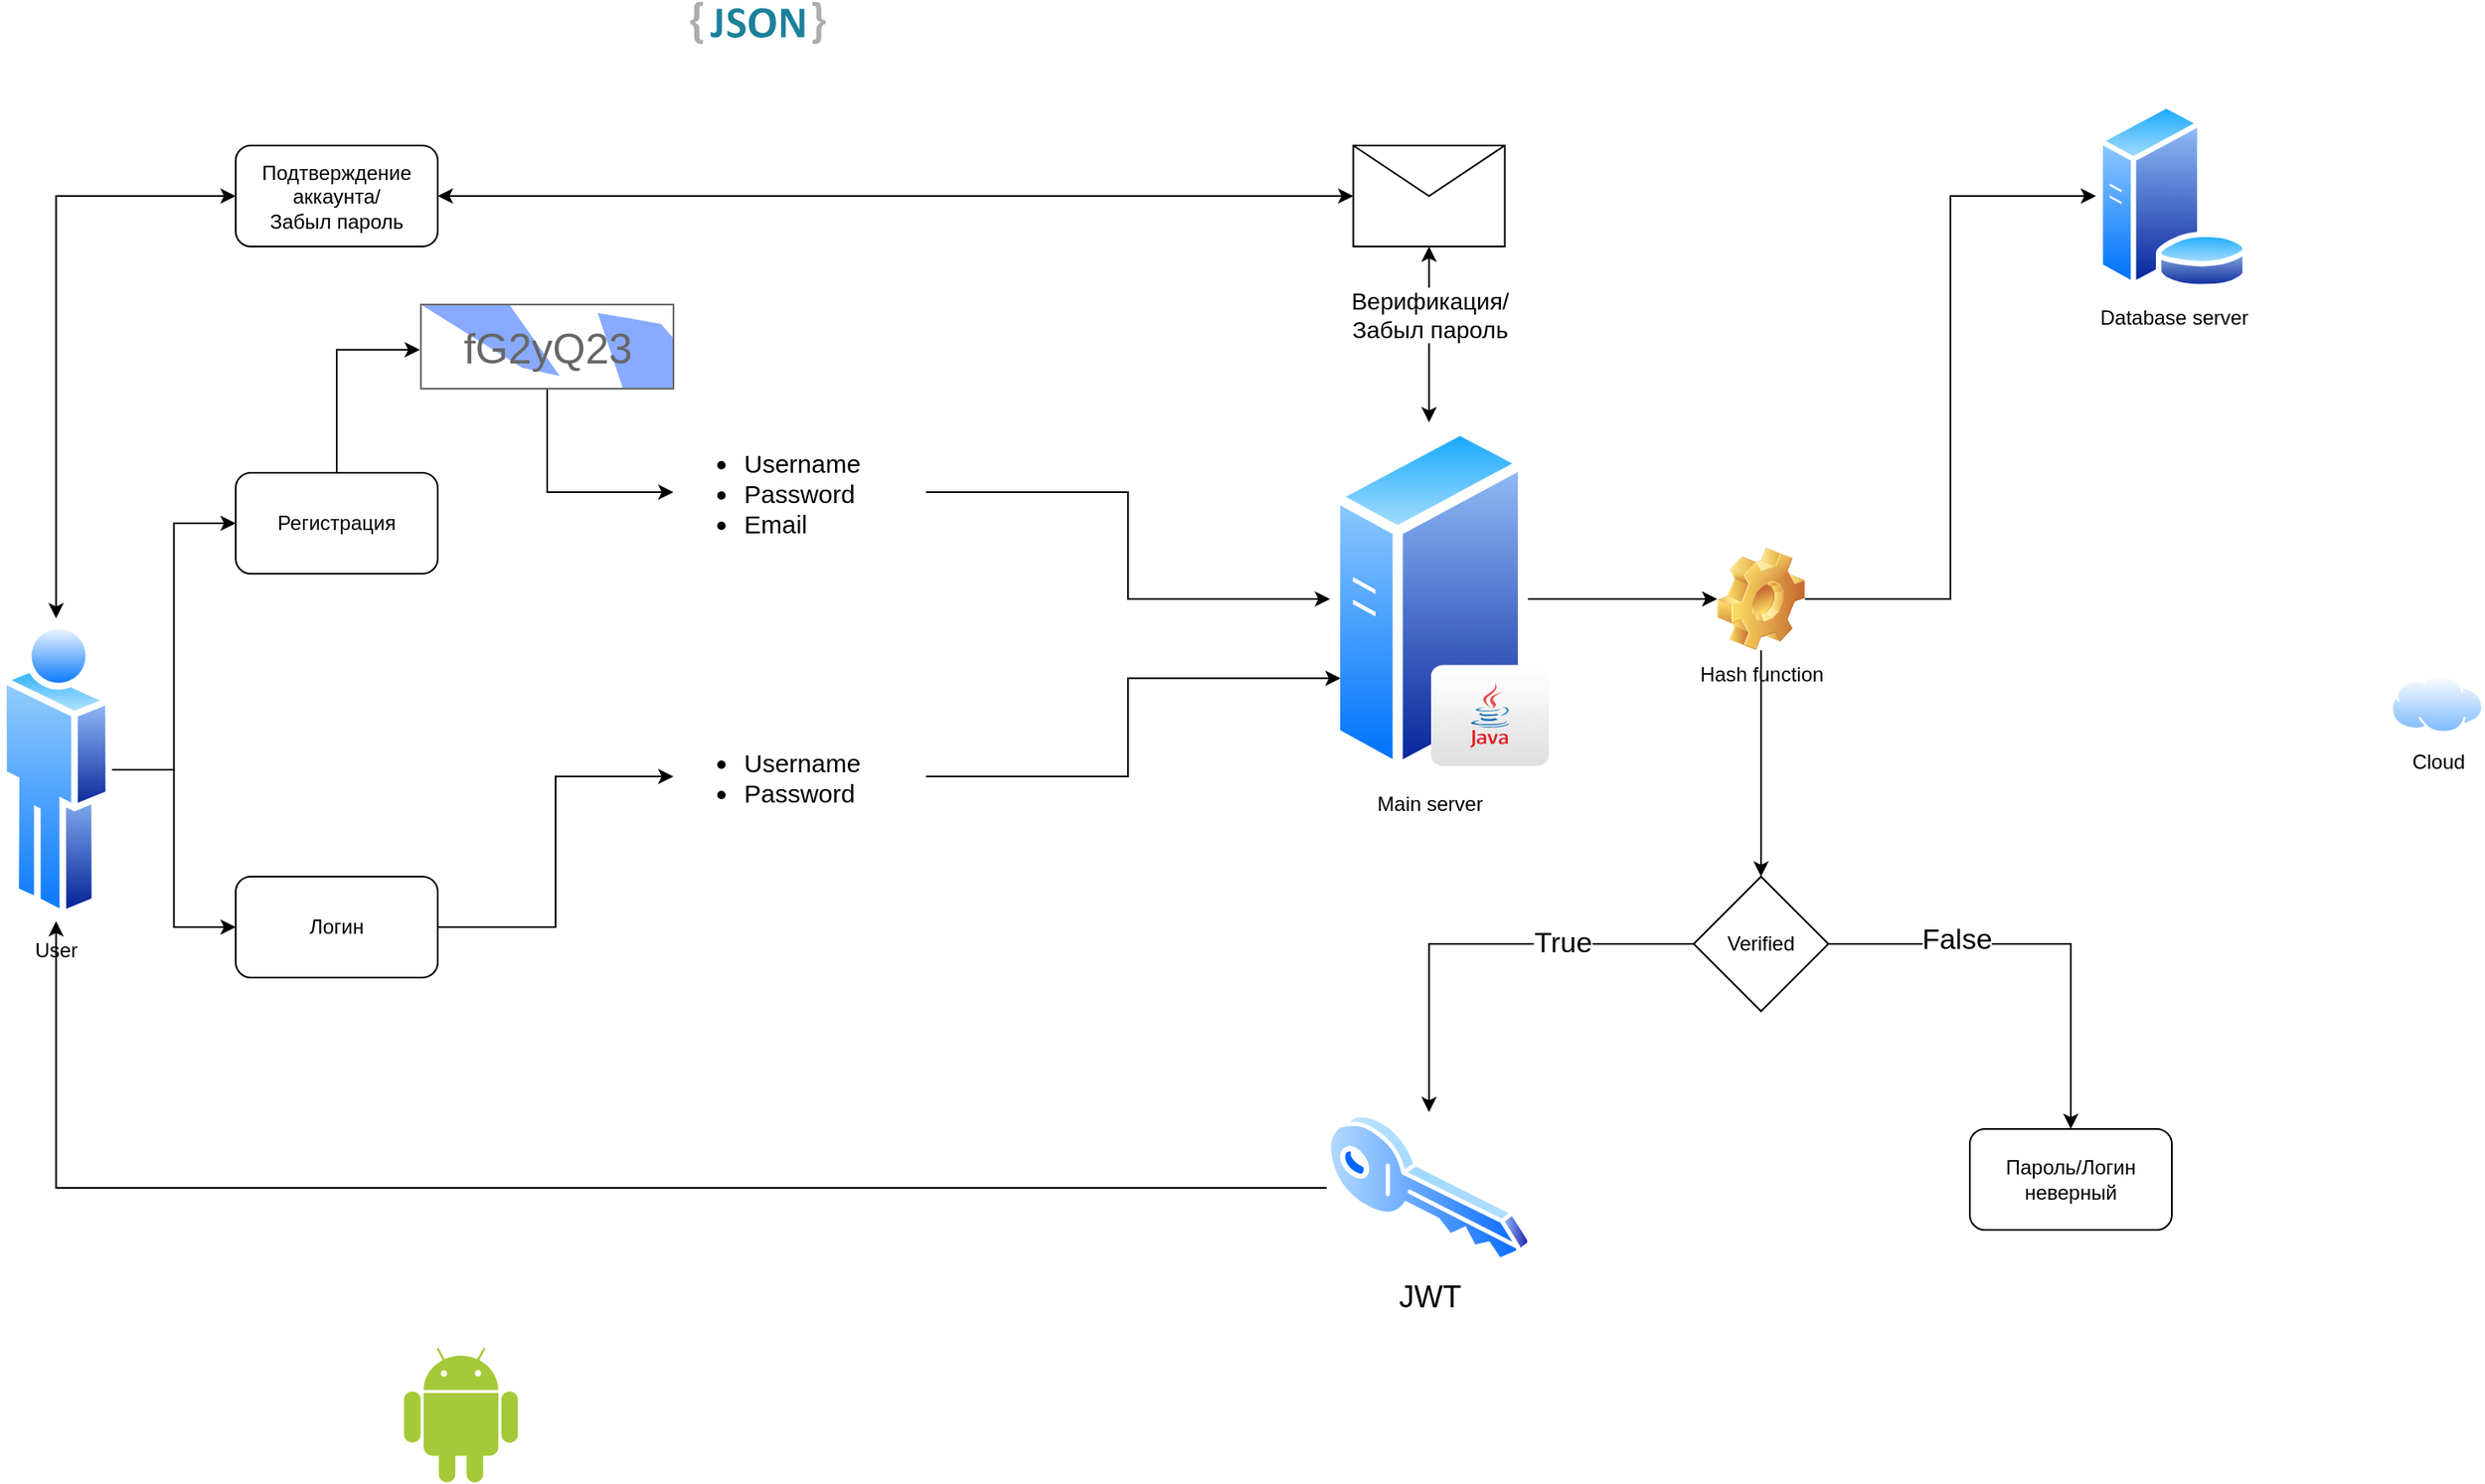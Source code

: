 <mxfile version="24.7.10">
  <diagram name="Страница — 1" id="QKNt265_Iv7t7Sv83_EB">
    <mxGraphModel dx="1509" dy="821" grid="1" gridSize="10" guides="1" tooltips="1" connect="1" arrows="1" fold="1" page="1" pageScale="1" pageWidth="850" pageHeight="1100" math="0" shadow="0">
      <root>
        <mxCell id="0" />
        <mxCell id="1" parent="0" />
        <mxCell id="BMl1e_dXPQe9FOXhRGfQ-3" value="Регистрация" style="rounded=1;whiteSpace=wrap;html=1;" vertex="1" parent="1">
          <mxGeometry x="190" y="290" width="120" height="60" as="geometry" />
        </mxCell>
        <mxCell id="BMl1e_dXPQe9FOXhRGfQ-56" style="edgeStyle=orthogonalEdgeStyle;rounded=0;orthogonalLoop=1;jettySize=auto;html=1;entryX=0;entryY=0.5;entryDx=0;entryDy=0;" edge="1" parent="1" source="BMl1e_dXPQe9FOXhRGfQ-6" target="BMl1e_dXPQe9FOXhRGfQ-55">
          <mxGeometry relative="1" as="geometry" />
        </mxCell>
        <mxCell id="BMl1e_dXPQe9FOXhRGfQ-6" value="Логин" style="rounded=1;whiteSpace=wrap;html=1;" vertex="1" parent="1">
          <mxGeometry x="190" y="530" width="120" height="60" as="geometry" />
        </mxCell>
        <mxCell id="BMl1e_dXPQe9FOXhRGfQ-41" style="edgeStyle=orthogonalEdgeStyle;rounded=0;orthogonalLoop=1;jettySize=auto;html=1;entryX=0;entryY=0.5;entryDx=0;entryDy=0;" edge="1" parent="1" source="BMl1e_dXPQe9FOXhRGfQ-14" target="BMl1e_dXPQe9FOXhRGfQ-15">
          <mxGeometry relative="1" as="geometry" />
        </mxCell>
        <mxCell id="BMl1e_dXPQe9FOXhRGfQ-63" style="edgeStyle=orthogonalEdgeStyle;rounded=0;orthogonalLoop=1;jettySize=auto;html=1;entryX=0.5;entryY=0;entryDx=0;entryDy=0;" edge="1" parent="1" source="BMl1e_dXPQe9FOXhRGfQ-14" target="BMl1e_dXPQe9FOXhRGfQ-62">
          <mxGeometry relative="1" as="geometry" />
        </mxCell>
        <mxCell id="BMl1e_dXPQe9FOXhRGfQ-14" value="Hash function" style="shape=image;html=1;verticalLabelPosition=bottom;verticalAlign=top;imageAspect=1;aspect=fixed;image=img/clipart/Gear_128x128.png" vertex="1" parent="1">
          <mxGeometry x="1070" y="334.5" width="52" height="61" as="geometry" />
        </mxCell>
        <mxCell id="BMl1e_dXPQe9FOXhRGfQ-15" value="Database server" style="image;aspect=fixed;perimeter=ellipsePerimeter;html=1;align=center;shadow=0;dashed=0;spacingTop=3;image=img/lib/active_directory/database_server.svg;" vertex="1" parent="1">
          <mxGeometry x="1295" y="70" width="91.02" height="111" as="geometry" />
        </mxCell>
        <mxCell id="BMl1e_dXPQe9FOXhRGfQ-16" value="Cloud" style="image;aspect=fixed;perimeter=ellipsePerimeter;html=1;align=center;shadow=0;dashed=0;spacingTop=3;image=img/lib/active_directory/internet_cloud.svg;" vertex="1" parent="1">
          <mxGeometry x="1470" y="410" width="55" height="34.65" as="geometry" />
        </mxCell>
        <mxCell id="BMl1e_dXPQe9FOXhRGfQ-23" style="edgeStyle=orthogonalEdgeStyle;rounded=0;orthogonalLoop=1;jettySize=auto;html=1;entryX=0;entryY=0.5;entryDx=0;entryDy=0;" edge="1" parent="1" source="BMl1e_dXPQe9FOXhRGfQ-21" target="BMl1e_dXPQe9FOXhRGfQ-3">
          <mxGeometry relative="1" as="geometry" />
        </mxCell>
        <mxCell id="BMl1e_dXPQe9FOXhRGfQ-24" style="edgeStyle=orthogonalEdgeStyle;rounded=0;orthogonalLoop=1;jettySize=auto;html=1;entryX=0;entryY=0.5;entryDx=0;entryDy=0;" edge="1" parent="1" source="BMl1e_dXPQe9FOXhRGfQ-21" target="BMl1e_dXPQe9FOXhRGfQ-6">
          <mxGeometry relative="1" as="geometry" />
        </mxCell>
        <mxCell id="BMl1e_dXPQe9FOXhRGfQ-21" value="User" style="image;aspect=fixed;perimeter=ellipsePerimeter;html=1;align=center;shadow=0;dashed=0;spacingTop=3;image=img/lib/active_directory/user.svg;" vertex="1" parent="1">
          <mxGeometry x="50" y="376.5" width="66.6" height="180" as="geometry" />
        </mxCell>
        <mxCell id="BMl1e_dXPQe9FOXhRGfQ-27" value="" style="group" vertex="1" connectable="0" parent="1">
          <mxGeometry x="840" y="260" width="130" height="210" as="geometry" />
        </mxCell>
        <mxCell id="BMl1e_dXPQe9FOXhRGfQ-17" value="Main server" style="image;aspect=fixed;perimeter=ellipsePerimeter;html=1;align=center;shadow=0;dashed=0;spacingTop=3;image=img/lib/active_directory/generic_server.svg;" vertex="1" parent="BMl1e_dXPQe9FOXhRGfQ-27">
          <mxGeometry width="117.6" height="210" as="geometry" />
        </mxCell>
        <mxCell id="BMl1e_dXPQe9FOXhRGfQ-26" value="" style="dashed=0;outlineConnect=0;html=1;align=center;labelPosition=center;verticalLabelPosition=bottom;verticalAlign=top;shape=mxgraph.webicons.java;gradientColor=#DFDEDE" vertex="1" parent="BMl1e_dXPQe9FOXhRGfQ-27">
          <mxGeometry x="60" y="144.25" width="70" height="60" as="geometry" />
        </mxCell>
        <mxCell id="BMl1e_dXPQe9FOXhRGfQ-28" value="" style="dashed=0;outlineConnect=0;html=1;align=center;labelPosition=center;verticalLabelPosition=bottom;verticalAlign=top;shape=mxgraph.weblogos.android;fillColor=#A4CA39;strokeColor=none" vertex="1" parent="1">
          <mxGeometry x="290" y="810" width="67.6" height="80" as="geometry" />
        </mxCell>
        <mxCell id="BMl1e_dXPQe9FOXhRGfQ-29" value="" style="dashed=0;outlineConnect=0;html=1;align=center;labelPosition=center;verticalLabelPosition=bottom;verticalAlign=top;shape=mxgraph.weblogos.json_2" vertex="1" parent="1">
          <mxGeometry x="460" y="10" width="80.4" height="25.2" as="geometry" />
        </mxCell>
        <mxCell id="BMl1e_dXPQe9FOXhRGfQ-39" style="edgeStyle=orthogonalEdgeStyle;rounded=0;orthogonalLoop=1;jettySize=auto;html=1;entryX=0;entryY=0.5;entryDx=0;entryDy=0;" edge="1" parent="1" source="BMl1e_dXPQe9FOXhRGfQ-35" target="BMl1e_dXPQe9FOXhRGfQ-17">
          <mxGeometry relative="1" as="geometry" />
        </mxCell>
        <mxCell id="BMl1e_dXPQe9FOXhRGfQ-35" value="&lt;ul style=&quot;font-size: 15px;&quot;&gt;&lt;li&gt;Username&lt;/li&gt;&lt;li&gt;Password&lt;/li&gt;&lt;li&gt;Email&lt;/li&gt;&lt;/ul&gt;" style="text;strokeColor=none;fillColor=none;html=1;whiteSpace=wrap;verticalAlign=middle;overflow=hidden;arcSize=12;imageHeight=24;" vertex="1" parent="1">
          <mxGeometry x="450" y="226.5" width="150" height="150" as="geometry" />
        </mxCell>
        <mxCell id="BMl1e_dXPQe9FOXhRGfQ-40" style="edgeStyle=orthogonalEdgeStyle;rounded=0;orthogonalLoop=1;jettySize=auto;html=1;entryX=0;entryY=0.5;entryDx=0;entryDy=0;" edge="1" parent="1" source="BMl1e_dXPQe9FOXhRGfQ-17" target="BMl1e_dXPQe9FOXhRGfQ-14">
          <mxGeometry relative="1" as="geometry" />
        </mxCell>
        <mxCell id="BMl1e_dXPQe9FOXhRGfQ-47" style="edgeStyle=orthogonalEdgeStyle;rounded=0;orthogonalLoop=1;jettySize=auto;html=1;entryX=1;entryY=0.5;entryDx=0;entryDy=0;startArrow=classic;startFill=1;" edge="1" parent="1" source="BMl1e_dXPQe9FOXhRGfQ-43" target="BMl1e_dXPQe9FOXhRGfQ-46">
          <mxGeometry relative="1" as="geometry" />
        </mxCell>
        <mxCell id="BMl1e_dXPQe9FOXhRGfQ-43" value="" style="shape=message;html=1;html=1;outlineConnect=0;labelPosition=center;verticalLabelPosition=bottom;align=center;verticalAlign=top;" vertex="1" parent="1">
          <mxGeometry x="853.8" y="95.5" width="90" height="60" as="geometry" />
        </mxCell>
        <mxCell id="BMl1e_dXPQe9FOXhRGfQ-44" style="edgeStyle=orthogonalEdgeStyle;rounded=0;orthogonalLoop=1;jettySize=auto;html=1;entryX=0.5;entryY=1;entryDx=0;entryDy=0;startArrow=classic;startFill=1;" edge="1" parent="1" source="BMl1e_dXPQe9FOXhRGfQ-17" target="BMl1e_dXPQe9FOXhRGfQ-43">
          <mxGeometry relative="1" as="geometry" />
        </mxCell>
        <mxCell id="BMl1e_dXPQe9FOXhRGfQ-53" value="&lt;font style=&quot;font-size: 14px;&quot;&gt;Верификация/&lt;/font&gt;&lt;div style=&quot;font-size: 14px;&quot;&gt;&lt;font style=&quot;font-size: 14px;&quot;&gt;Забыл пароль&lt;/font&gt;&lt;/div&gt;" style="edgeLabel;html=1;align=center;verticalAlign=middle;resizable=0;points=[];" vertex="1" connectable="0" parent="BMl1e_dXPQe9FOXhRGfQ-44">
          <mxGeometry x="0.228" relative="1" as="geometry">
            <mxPoint as="offset" />
          </mxGeometry>
        </mxCell>
        <mxCell id="BMl1e_dXPQe9FOXhRGfQ-48" style="edgeStyle=orthogonalEdgeStyle;rounded=0;orthogonalLoop=1;jettySize=auto;html=1;entryX=0.5;entryY=0;entryDx=0;entryDy=0;startArrow=classic;startFill=1;" edge="1" parent="1" source="BMl1e_dXPQe9FOXhRGfQ-46" target="BMl1e_dXPQe9FOXhRGfQ-21">
          <mxGeometry relative="1" as="geometry" />
        </mxCell>
        <mxCell id="BMl1e_dXPQe9FOXhRGfQ-46" value="Подтверждение аккаун&lt;span style=&quot;background-color: initial;&quot;&gt;та/&lt;/span&gt;&lt;div&gt;Забыл пароль&lt;span style=&quot;background-color: initial;&quot;&gt;&lt;br&gt;&lt;/span&gt;&lt;/div&gt;" style="rounded=1;whiteSpace=wrap;html=1;" vertex="1" parent="1">
          <mxGeometry x="190" y="95.5" width="120" height="60" as="geometry" />
        </mxCell>
        <mxCell id="BMl1e_dXPQe9FOXhRGfQ-57" style="edgeStyle=orthogonalEdgeStyle;rounded=0;orthogonalLoop=1;jettySize=auto;html=1;entryX=0;entryY=0.75;entryDx=0;entryDy=0;" edge="1" parent="1" source="BMl1e_dXPQe9FOXhRGfQ-55" target="BMl1e_dXPQe9FOXhRGfQ-17">
          <mxGeometry relative="1" as="geometry" />
        </mxCell>
        <mxCell id="BMl1e_dXPQe9FOXhRGfQ-55" value="&lt;ul style=&quot;font-size: 15px;&quot;&gt;&lt;li&gt;Username&lt;/li&gt;&lt;li&gt;Password&lt;/li&gt;&lt;/ul&gt;" style="text;strokeColor=none;fillColor=none;html=1;whiteSpace=wrap;verticalAlign=middle;overflow=hidden;arcSize=12;imageHeight=24;" vertex="1" parent="1">
          <mxGeometry x="450" y="395.5" width="150" height="150" as="geometry" />
        </mxCell>
        <mxCell id="BMl1e_dXPQe9FOXhRGfQ-61" style="edgeStyle=orthogonalEdgeStyle;rounded=0;orthogonalLoop=1;jettySize=auto;html=1;entryX=0.5;entryY=1;entryDx=0;entryDy=0;" edge="1" parent="1" source="BMl1e_dXPQe9FOXhRGfQ-58" target="BMl1e_dXPQe9FOXhRGfQ-21">
          <mxGeometry relative="1" as="geometry" />
        </mxCell>
        <mxCell id="BMl1e_dXPQe9FOXhRGfQ-58" value="&lt;font style=&quot;font-size: 18px;&quot;&gt;JWT&lt;/font&gt;" style="image;aspect=fixed;perimeter=ellipsePerimeter;html=1;align=center;shadow=0;dashed=0;spacingTop=3;image=img/lib/active_directory/key.svg;" vertex="1" parent="1">
          <mxGeometry x="837.99" y="670" width="121.62" height="90" as="geometry" />
        </mxCell>
        <mxCell id="BMl1e_dXPQe9FOXhRGfQ-66" style="edgeStyle=orthogonalEdgeStyle;rounded=0;orthogonalLoop=1;jettySize=auto;html=1;entryX=0.5;entryY=0;entryDx=0;entryDy=0;" edge="1" parent="1" source="BMl1e_dXPQe9FOXhRGfQ-62" target="BMl1e_dXPQe9FOXhRGfQ-58">
          <mxGeometry relative="1" as="geometry" />
        </mxCell>
        <mxCell id="BMl1e_dXPQe9FOXhRGfQ-67" value="&lt;font style=&quot;font-size: 17px;&quot;&gt;True&lt;/font&gt;" style="edgeLabel;html=1;align=center;verticalAlign=middle;resizable=0;points=[];" vertex="1" connectable="0" parent="BMl1e_dXPQe9FOXhRGfQ-66">
          <mxGeometry x="-0.388" relative="1" as="geometry">
            <mxPoint as="offset" />
          </mxGeometry>
        </mxCell>
        <mxCell id="BMl1e_dXPQe9FOXhRGfQ-71" style="edgeStyle=orthogonalEdgeStyle;rounded=0;orthogonalLoop=1;jettySize=auto;html=1;entryX=0.5;entryY=0;entryDx=0;entryDy=0;" edge="1" parent="1" source="BMl1e_dXPQe9FOXhRGfQ-62" target="BMl1e_dXPQe9FOXhRGfQ-68">
          <mxGeometry relative="1" as="geometry" />
        </mxCell>
        <mxCell id="BMl1e_dXPQe9FOXhRGfQ-73" value="&lt;font style=&quot;font-size: 17px;&quot;&gt;False&lt;/font&gt;" style="edgeLabel;html=1;align=center;verticalAlign=middle;resizable=0;points=[];" vertex="1" connectable="0" parent="BMl1e_dXPQe9FOXhRGfQ-71">
          <mxGeometry x="-0.406" y="2" relative="1" as="geometry">
            <mxPoint as="offset" />
          </mxGeometry>
        </mxCell>
        <mxCell id="BMl1e_dXPQe9FOXhRGfQ-62" value="Verified" style="rhombus;whiteSpace=wrap;html=1;" vertex="1" parent="1">
          <mxGeometry x="1056" y="530" width="80" height="80" as="geometry" />
        </mxCell>
        <mxCell id="BMl1e_dXPQe9FOXhRGfQ-68" value="Пароль/Логин неверный" style="rounded=1;whiteSpace=wrap;html=1;" vertex="1" parent="1">
          <mxGeometry x="1220" y="680" width="120" height="60" as="geometry" />
        </mxCell>
        <mxCell id="BMl1e_dXPQe9FOXhRGfQ-77" style="edgeStyle=orthogonalEdgeStyle;rounded=0;orthogonalLoop=1;jettySize=auto;html=1;entryX=0;entryY=0.5;entryDx=0;entryDy=0;" edge="1" parent="1" source="BMl1e_dXPQe9FOXhRGfQ-75" target="BMl1e_dXPQe9FOXhRGfQ-35">
          <mxGeometry relative="1" as="geometry" />
        </mxCell>
        <mxCell id="BMl1e_dXPQe9FOXhRGfQ-75" value="fG2yQ23" style="strokeWidth=1;shadow=0;dashed=0;align=center;html=1;shape=mxgraph.mockup.text.captcha;fontColor=#666666;fontSize=25;strokeColor=#666666;mainText=" vertex="1" parent="1">
          <mxGeometry x="300" y="190" width="150" height="50" as="geometry" />
        </mxCell>
        <mxCell id="BMl1e_dXPQe9FOXhRGfQ-76" style="edgeStyle=orthogonalEdgeStyle;rounded=0;orthogonalLoop=1;jettySize=auto;html=1;entryX=-0.004;entryY=0.538;entryDx=0;entryDy=0;entryPerimeter=0;" edge="1" parent="1" source="BMl1e_dXPQe9FOXhRGfQ-3" target="BMl1e_dXPQe9FOXhRGfQ-75">
          <mxGeometry relative="1" as="geometry" />
        </mxCell>
      </root>
    </mxGraphModel>
  </diagram>
</mxfile>
